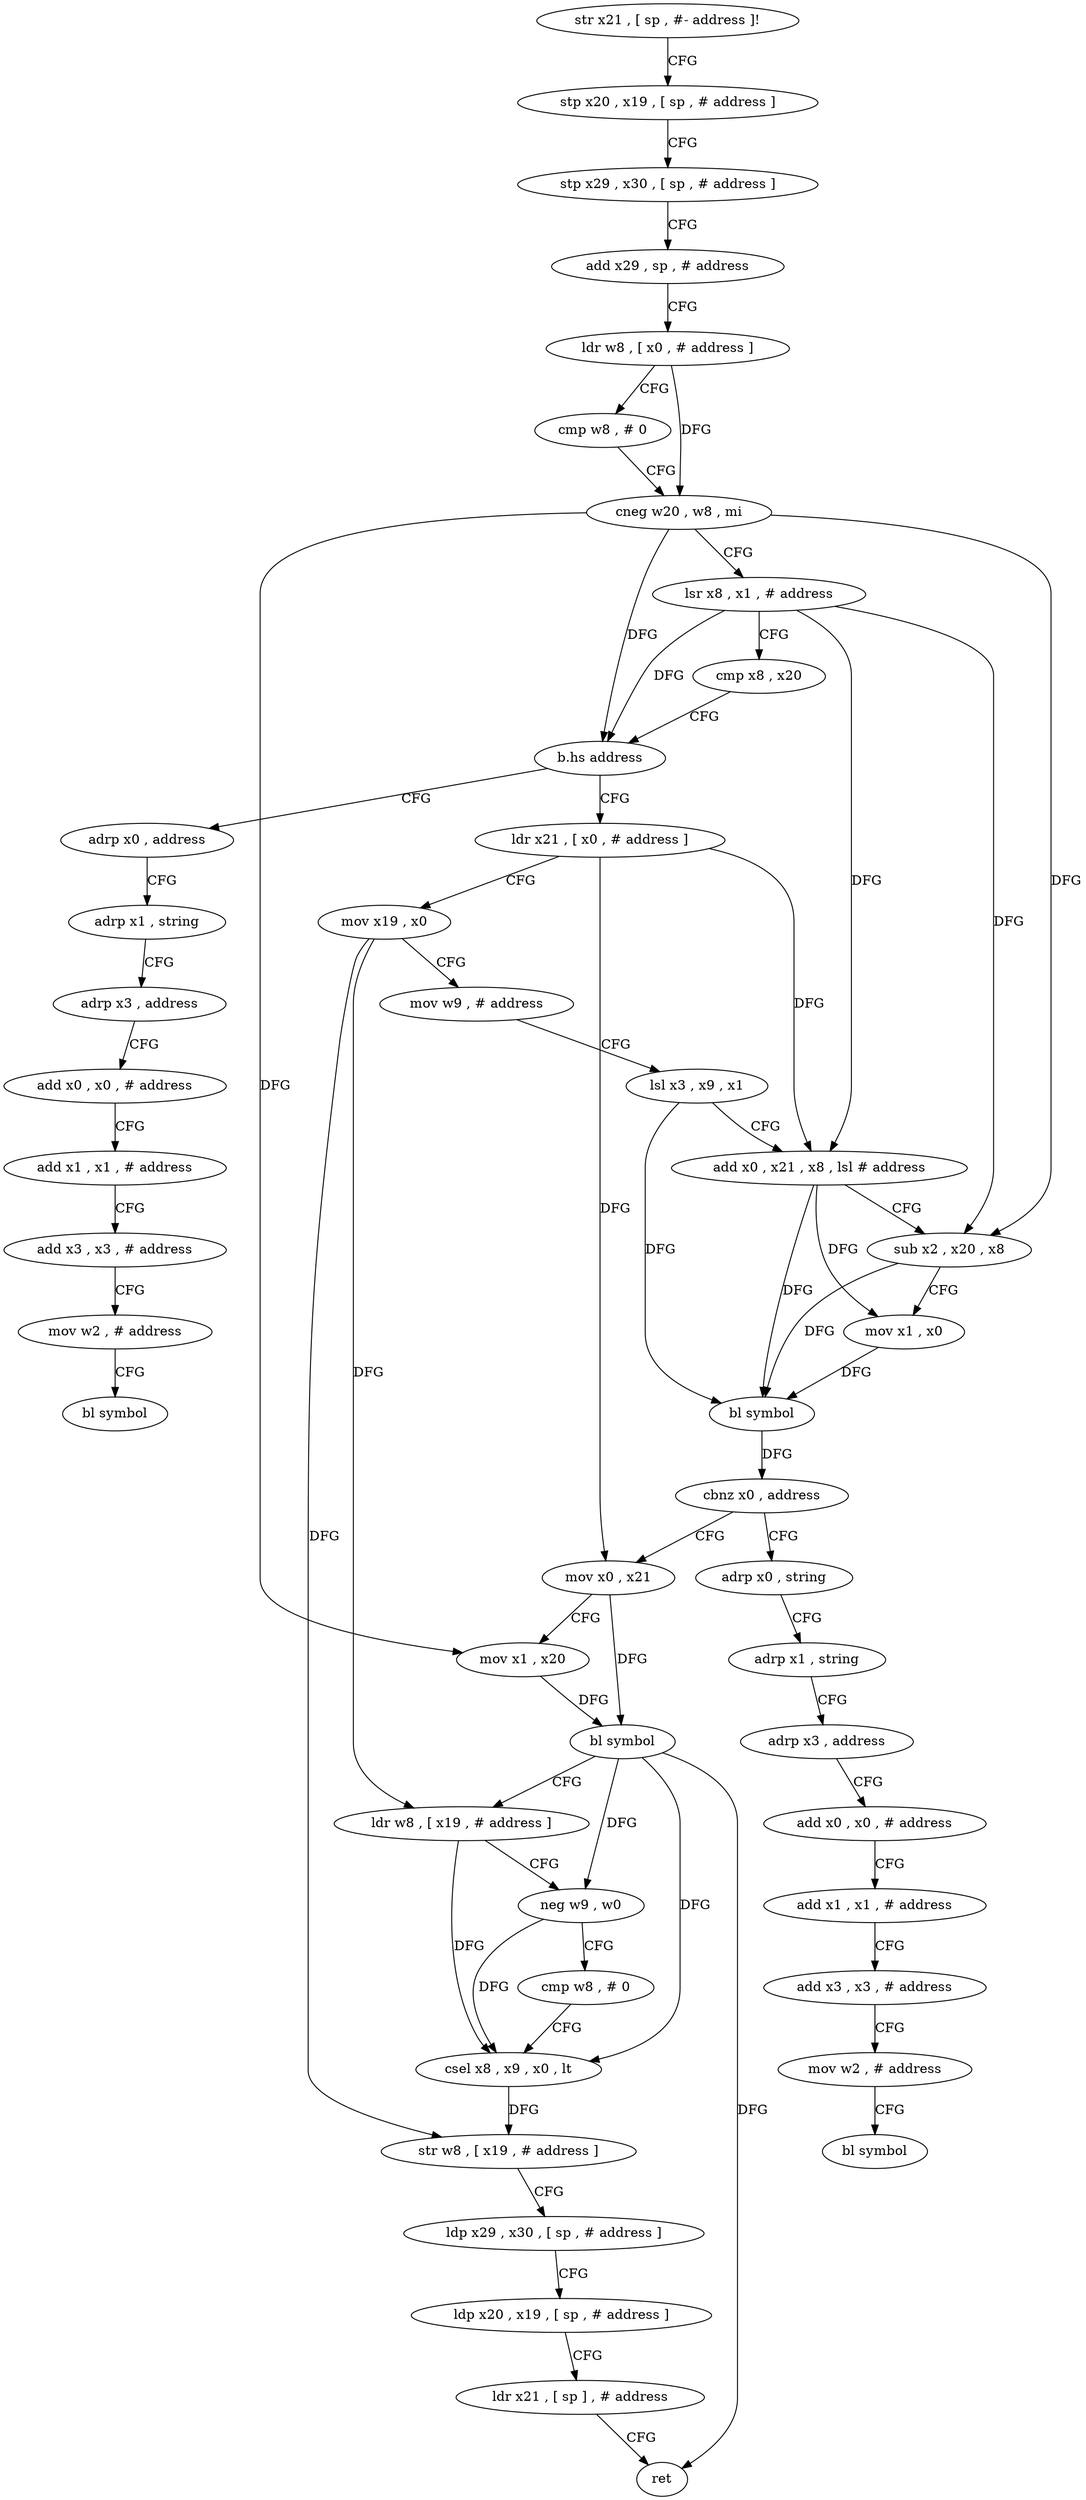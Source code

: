 digraph "func" {
"4236540" [label = "str x21 , [ sp , #- address ]!" ]
"4236544" [label = "stp x20 , x19 , [ sp , # address ]" ]
"4236548" [label = "stp x29 , x30 , [ sp , # address ]" ]
"4236552" [label = "add x29 , sp , # address" ]
"4236556" [label = "ldr w8 , [ x0 , # address ]" ]
"4236560" [label = "cmp w8 , # 0" ]
"4236564" [label = "cneg w20 , w8 , mi" ]
"4236568" [label = "lsr x8 , x1 , # address" ]
"4236572" [label = "cmp x8 , x20" ]
"4236576" [label = "b.hs address" ]
"4236664" [label = "adrp x0 , address" ]
"4236580" [label = "ldr x21 , [ x0 , # address ]" ]
"4236668" [label = "adrp x1 , string" ]
"4236672" [label = "adrp x3 , address" ]
"4236676" [label = "add x0 , x0 , # address" ]
"4236680" [label = "add x1 , x1 , # address" ]
"4236684" [label = "add x3 , x3 , # address" ]
"4236688" [label = "mov w2 , # address" ]
"4236692" [label = "bl symbol" ]
"4236584" [label = "mov x19 , x0" ]
"4236588" [label = "mov w9 , # address" ]
"4236592" [label = "lsl x3 , x9 , x1" ]
"4236596" [label = "add x0 , x21 , x8 , lsl # address" ]
"4236600" [label = "sub x2 , x20 , x8" ]
"4236604" [label = "mov x1 , x0" ]
"4236608" [label = "bl symbol" ]
"4236612" [label = "cbnz x0 , address" ]
"4236696" [label = "adrp x0 , string" ]
"4236616" [label = "mov x0 , x21" ]
"4236700" [label = "adrp x1 , string" ]
"4236704" [label = "adrp x3 , address" ]
"4236708" [label = "add x0 , x0 , # address" ]
"4236712" [label = "add x1 , x1 , # address" ]
"4236716" [label = "add x3 , x3 , # address" ]
"4236720" [label = "mov w2 , # address" ]
"4236724" [label = "bl symbol" ]
"4236620" [label = "mov x1 , x20" ]
"4236624" [label = "bl symbol" ]
"4236628" [label = "ldr w8 , [ x19 , # address ]" ]
"4236632" [label = "neg w9 , w0" ]
"4236636" [label = "cmp w8 , # 0" ]
"4236640" [label = "csel x8 , x9 , x0 , lt" ]
"4236644" [label = "str w8 , [ x19 , # address ]" ]
"4236648" [label = "ldp x29 , x30 , [ sp , # address ]" ]
"4236652" [label = "ldp x20 , x19 , [ sp , # address ]" ]
"4236656" [label = "ldr x21 , [ sp ] , # address" ]
"4236660" [label = "ret" ]
"4236540" -> "4236544" [ label = "CFG" ]
"4236544" -> "4236548" [ label = "CFG" ]
"4236548" -> "4236552" [ label = "CFG" ]
"4236552" -> "4236556" [ label = "CFG" ]
"4236556" -> "4236560" [ label = "CFG" ]
"4236556" -> "4236564" [ label = "DFG" ]
"4236560" -> "4236564" [ label = "CFG" ]
"4236564" -> "4236568" [ label = "CFG" ]
"4236564" -> "4236576" [ label = "DFG" ]
"4236564" -> "4236600" [ label = "DFG" ]
"4236564" -> "4236620" [ label = "DFG" ]
"4236568" -> "4236572" [ label = "CFG" ]
"4236568" -> "4236576" [ label = "DFG" ]
"4236568" -> "4236596" [ label = "DFG" ]
"4236568" -> "4236600" [ label = "DFG" ]
"4236572" -> "4236576" [ label = "CFG" ]
"4236576" -> "4236664" [ label = "CFG" ]
"4236576" -> "4236580" [ label = "CFG" ]
"4236664" -> "4236668" [ label = "CFG" ]
"4236580" -> "4236584" [ label = "CFG" ]
"4236580" -> "4236596" [ label = "DFG" ]
"4236580" -> "4236616" [ label = "DFG" ]
"4236668" -> "4236672" [ label = "CFG" ]
"4236672" -> "4236676" [ label = "CFG" ]
"4236676" -> "4236680" [ label = "CFG" ]
"4236680" -> "4236684" [ label = "CFG" ]
"4236684" -> "4236688" [ label = "CFG" ]
"4236688" -> "4236692" [ label = "CFG" ]
"4236584" -> "4236588" [ label = "CFG" ]
"4236584" -> "4236628" [ label = "DFG" ]
"4236584" -> "4236644" [ label = "DFG" ]
"4236588" -> "4236592" [ label = "CFG" ]
"4236592" -> "4236596" [ label = "CFG" ]
"4236592" -> "4236608" [ label = "DFG" ]
"4236596" -> "4236600" [ label = "CFG" ]
"4236596" -> "4236604" [ label = "DFG" ]
"4236596" -> "4236608" [ label = "DFG" ]
"4236600" -> "4236604" [ label = "CFG" ]
"4236600" -> "4236608" [ label = "DFG" ]
"4236604" -> "4236608" [ label = "DFG" ]
"4236608" -> "4236612" [ label = "DFG" ]
"4236612" -> "4236696" [ label = "CFG" ]
"4236612" -> "4236616" [ label = "CFG" ]
"4236696" -> "4236700" [ label = "CFG" ]
"4236616" -> "4236620" [ label = "CFG" ]
"4236616" -> "4236624" [ label = "DFG" ]
"4236700" -> "4236704" [ label = "CFG" ]
"4236704" -> "4236708" [ label = "CFG" ]
"4236708" -> "4236712" [ label = "CFG" ]
"4236712" -> "4236716" [ label = "CFG" ]
"4236716" -> "4236720" [ label = "CFG" ]
"4236720" -> "4236724" [ label = "CFG" ]
"4236620" -> "4236624" [ label = "DFG" ]
"4236624" -> "4236628" [ label = "CFG" ]
"4236624" -> "4236632" [ label = "DFG" ]
"4236624" -> "4236640" [ label = "DFG" ]
"4236624" -> "4236660" [ label = "DFG" ]
"4236628" -> "4236632" [ label = "CFG" ]
"4236628" -> "4236640" [ label = "DFG" ]
"4236632" -> "4236636" [ label = "CFG" ]
"4236632" -> "4236640" [ label = "DFG" ]
"4236636" -> "4236640" [ label = "CFG" ]
"4236640" -> "4236644" [ label = "DFG" ]
"4236644" -> "4236648" [ label = "CFG" ]
"4236648" -> "4236652" [ label = "CFG" ]
"4236652" -> "4236656" [ label = "CFG" ]
"4236656" -> "4236660" [ label = "CFG" ]
}
